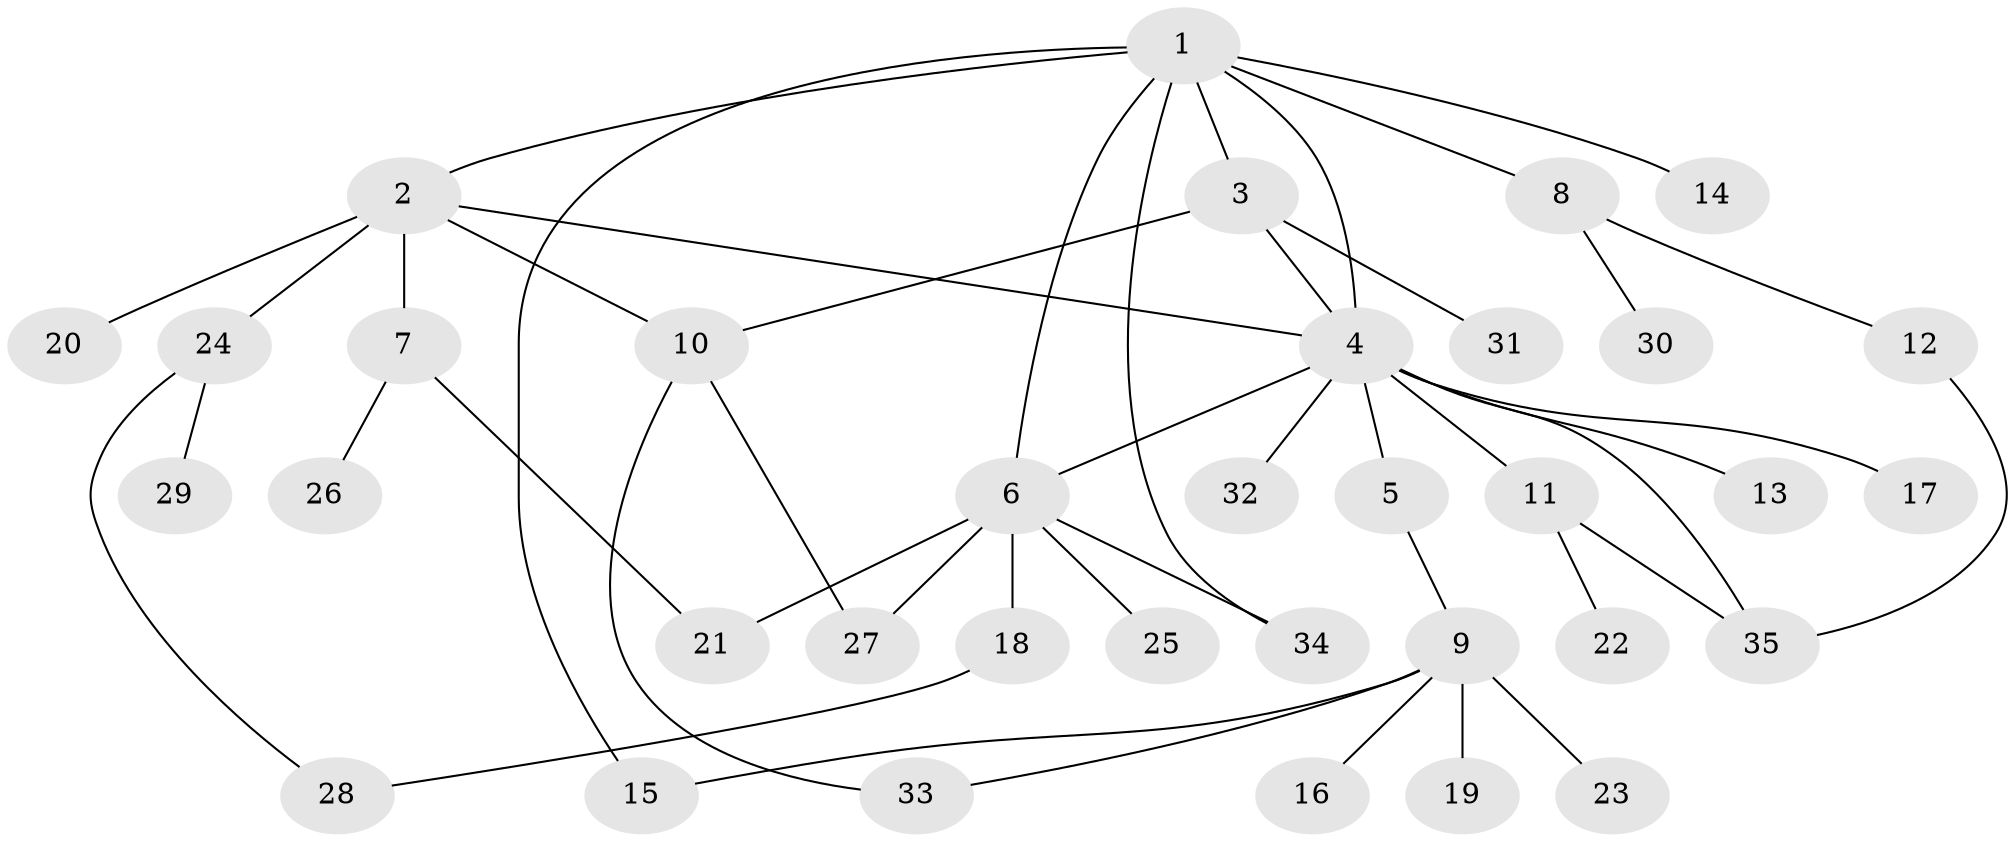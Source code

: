 // original degree distribution, {9: 0.02, 7: 0.04, 5: 0.02, 10: 0.02, 2: 0.3, 8: 0.02, 3: 0.1, 4: 0.06, 1: 0.42}
// Generated by graph-tools (version 1.1) at 2025/50/03/04/25 22:50:24]
// undirected, 35 vertices, 46 edges
graph export_dot {
  node [color=gray90,style=filled];
  1;
  2;
  3;
  4;
  5;
  6;
  7;
  8;
  9;
  10;
  11;
  12;
  13;
  14;
  15;
  16;
  17;
  18;
  19;
  20;
  21;
  22;
  23;
  24;
  25;
  26;
  27;
  28;
  29;
  30;
  31;
  32;
  33;
  34;
  35;
  1 -- 2 [weight=1.0];
  1 -- 3 [weight=1.0];
  1 -- 4 [weight=1.0];
  1 -- 6 [weight=1.0];
  1 -- 8 [weight=1.0];
  1 -- 14 [weight=1.0];
  1 -- 15 [weight=1.0];
  1 -- 34 [weight=1.0];
  2 -- 4 [weight=1.0];
  2 -- 7 [weight=1.0];
  2 -- 10 [weight=1.0];
  2 -- 20 [weight=1.0];
  2 -- 24 [weight=1.0];
  3 -- 4 [weight=1.0];
  3 -- 10 [weight=1.0];
  3 -- 31 [weight=1.0];
  4 -- 5 [weight=1.0];
  4 -- 6 [weight=1.0];
  4 -- 11 [weight=1.0];
  4 -- 13 [weight=1.0];
  4 -- 17 [weight=2.0];
  4 -- 32 [weight=1.0];
  4 -- 35 [weight=1.0];
  5 -- 9 [weight=1.0];
  6 -- 18 [weight=1.0];
  6 -- 21 [weight=1.0];
  6 -- 25 [weight=1.0];
  6 -- 27 [weight=1.0];
  6 -- 34 [weight=1.0];
  7 -- 21 [weight=1.0];
  7 -- 26 [weight=1.0];
  8 -- 12 [weight=1.0];
  8 -- 30 [weight=1.0];
  9 -- 15 [weight=1.0];
  9 -- 16 [weight=1.0];
  9 -- 19 [weight=1.0];
  9 -- 23 [weight=1.0];
  9 -- 33 [weight=1.0];
  10 -- 27 [weight=1.0];
  10 -- 33 [weight=1.0];
  11 -- 22 [weight=1.0];
  11 -- 35 [weight=1.0];
  12 -- 35 [weight=1.0];
  18 -- 28 [weight=1.0];
  24 -- 28 [weight=1.0];
  24 -- 29 [weight=1.0];
}
